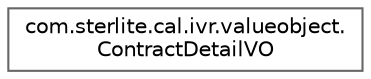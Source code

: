 digraph "Graphical Class Hierarchy"
{
 // LATEX_PDF_SIZE
  bgcolor="transparent";
  edge [fontname=Helvetica,fontsize=10,labelfontname=Helvetica,labelfontsize=10];
  node [fontname=Helvetica,fontsize=10,shape=box,height=0.2,width=0.4];
  rankdir="LR";
  Node0 [id="Node000000",label="com.sterlite.cal.ivr.valueobject.\lContractDetailVO",height=0.2,width=0.4,color="grey40", fillcolor="white", style="filled",URL="$classcom_1_1sterlite_1_1cal_1_1ivr_1_1valueobject_1_1_contract_detail_v_o.html",tooltip=" "];
}
